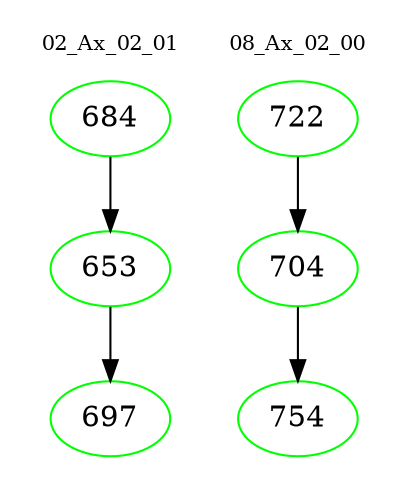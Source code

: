 digraph{
subgraph cluster_0 {
color = white
label = "02_Ax_02_01";
fontsize=10;
T0_684 [label="684", color="green"]
T0_684 -> T0_653 [color="black"]
T0_653 [label="653", color="green"]
T0_653 -> T0_697 [color="black"]
T0_697 [label="697", color="green"]
}
subgraph cluster_1 {
color = white
label = "08_Ax_02_00";
fontsize=10;
T1_722 [label="722", color="green"]
T1_722 -> T1_704 [color="black"]
T1_704 [label="704", color="green"]
T1_704 -> T1_754 [color="black"]
T1_754 [label="754", color="green"]
}
}
